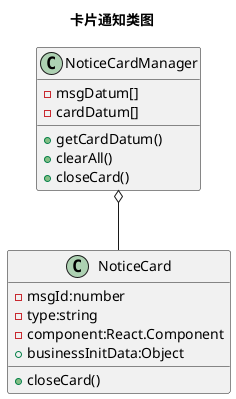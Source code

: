 @startuml

title "卡片通知类图"

class NoticeCardManager{
  -msgDatum[]
  -cardDatum[]
  +getCardDatum()
  +clearAll()
  +closeCard()
}

class NoticeCard{
-msgId:number
-type:string
-component:React.Component
+businessInitData:Object
+closeCard()
}
NoticeCardManager o-- NoticeCard


@enduml
